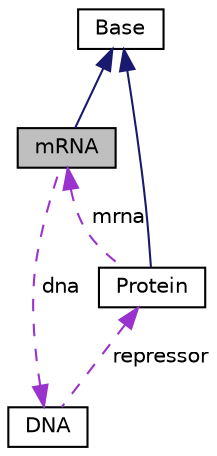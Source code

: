 digraph "mRNA"
{
  edge [fontname="Helvetica",fontsize="10",labelfontname="Helvetica",labelfontsize="10"];
  node [fontname="Helvetica",fontsize="10",shape=record];
  Node1 [label="mRNA",height=0.2,width=0.4,color="black", fillcolor="grey75", style="filled" fontcolor="black"];
  Node2 -> Node1 [dir="back",color="midnightblue",fontsize="10",style="solid",fontname="Helvetica"];
  Node2 [label="Base",height=0.2,width=0.4,color="black", fillcolor="white", style="filled",URL="$class_base.html"];
  Node3 -> Node1 [dir="back",color="darkorchid3",fontsize="10",style="dashed",label=" dna" ,fontname="Helvetica"];
  Node3 [label="DNA",height=0.2,width=0.4,color="black", fillcolor="white", style="filled",URL="$class_d_n_a.html"];
  Node4 -> Node3 [dir="back",color="darkorchid3",fontsize="10",style="dashed",label=" repressor" ,fontname="Helvetica"];
  Node4 [label="Protein",height=0.2,width=0.4,color="black", fillcolor="white", style="filled",URL="$class_protein.html"];
  Node2 -> Node4 [dir="back",color="midnightblue",fontsize="10",style="solid",fontname="Helvetica"];
  Node1 -> Node4 [dir="back",color="darkorchid3",fontsize="10",style="dashed",label=" mrna" ,fontname="Helvetica"];
}
